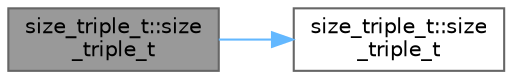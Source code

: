 digraph "size_triple_t::size_triple_t"
{
 // LATEX_PDF_SIZE
  bgcolor="transparent";
  edge [fontname=Helvetica,fontsize=10,labelfontname=Helvetica,labelfontsize=10];
  node [fontname=Helvetica,fontsize=10,shape=box,height=0.2,width=0.4];
  rankdir="LR";
  Node1 [id="Node000001",label="size_triple_t::size\l_triple_t",height=0.2,width=0.4,color="gray40", fillcolor="grey60", style="filled", fontcolor="black",tooltip=" "];
  Node1 -> Node2 [id="edge1_Node000001_Node000002",color="steelblue1",style="solid",tooltip=" "];
  Node2 [id="Node000002",label="size_triple_t::size\l_triple_t",height=0.2,width=0.4,color="grey40", fillcolor="white", style="filled",URL="$structsize__triple__t.html#a837001975c0e89bd91ad83f3969ef5b7",tooltip=" "];
}

